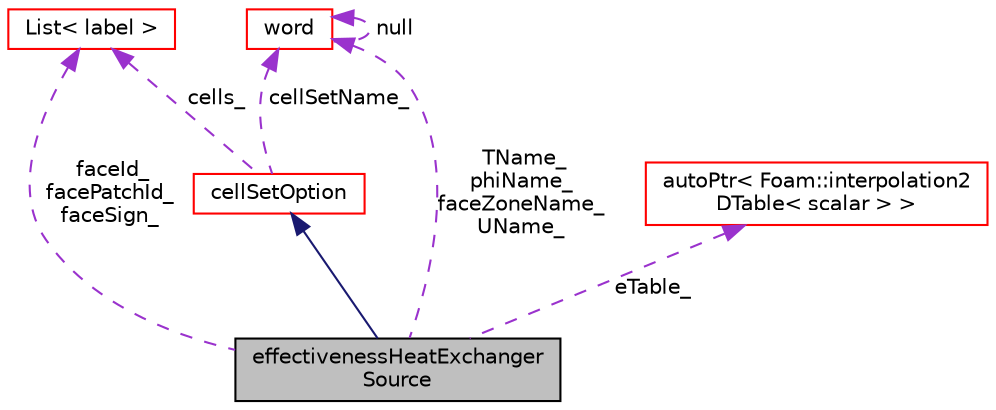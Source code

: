 digraph "effectivenessHeatExchangerSource"
{
  bgcolor="transparent";
  edge [fontname="Helvetica",fontsize="10",labelfontname="Helvetica",labelfontsize="10"];
  node [fontname="Helvetica",fontsize="10",shape=record];
  Node1 [label="effectivenessHeatExchanger\lSource",height=0.2,width=0.4,color="black", fillcolor="grey75", style="filled", fontcolor="black"];
  Node2 -> Node1 [dir="back",color="midnightblue",fontsize="10",style="solid",fontname="Helvetica"];
  Node2 [label="cellSetOption",height=0.2,width=0.4,color="red",URL="$a00229.html",tooltip="Cell-set options abtract base class. Provides a base set of controls, e.g. "];
  Node3 -> Node2 [dir="back",color="darkorchid3",fontsize="10",style="dashed",label=" cells_" ,fontname="Helvetica"];
  Node3 [label="List\< label \>",height=0.2,width=0.4,color="red",URL="$a01364.html"];
  Node4 -> Node2 [dir="back",color="darkorchid3",fontsize="10",style="dashed",label=" cellSetName_" ,fontname="Helvetica"];
  Node4 [label="word",height=0.2,width=0.4,color="red",URL="$a02873.html",tooltip="A class for handling words, derived from string. "];
  Node4 -> Node4 [dir="back",color="darkorchid3",fontsize="10",style="dashed",label=" null" ,fontname="Helvetica"];
  Node5 -> Node1 [dir="back",color="darkorchid3",fontsize="10",style="dashed",label=" eTable_" ,fontname="Helvetica"];
  Node5 [label="autoPtr\< Foam::interpolation2\lDTable\< scalar \> \>",height=0.2,width=0.4,color="red",URL="$a00087.html"];
  Node3 -> Node1 [dir="back",color="darkorchid3",fontsize="10",style="dashed",label=" faceId_\nfacePatchId_\nfaceSign_" ,fontname="Helvetica"];
  Node4 -> Node1 [dir="back",color="darkorchid3",fontsize="10",style="dashed",label=" TName_\nphiName_\nfaceZoneName_\nUName_" ,fontname="Helvetica"];
}
